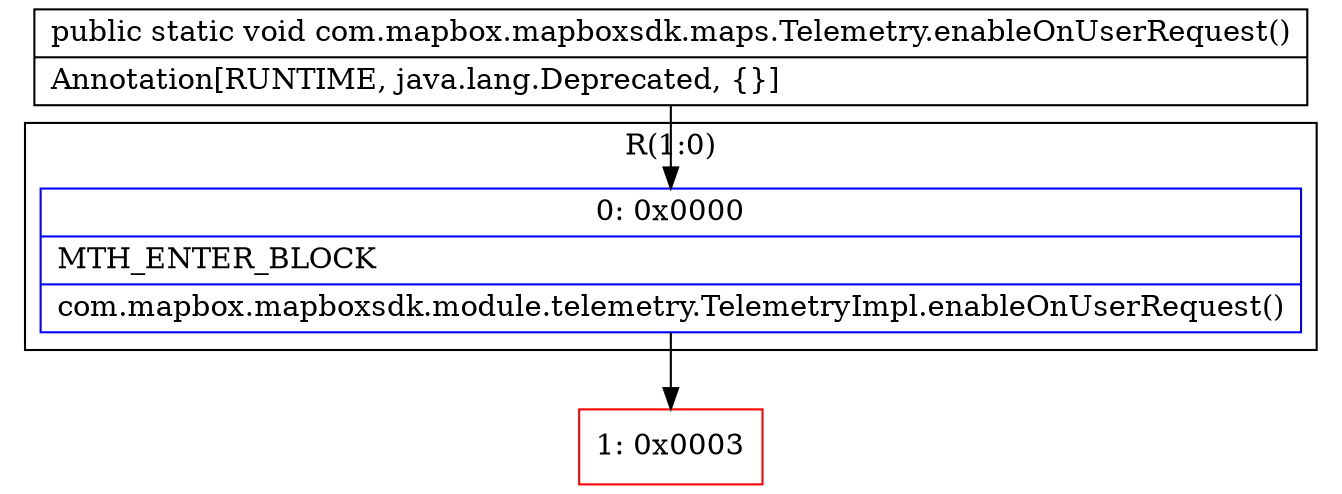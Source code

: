 digraph "CFG forcom.mapbox.mapboxsdk.maps.Telemetry.enableOnUserRequest()V" {
subgraph cluster_Region_1621361189 {
label = "R(1:0)";
node [shape=record,color=blue];
Node_0 [shape=record,label="{0\:\ 0x0000|MTH_ENTER_BLOCK\l|com.mapbox.mapboxsdk.module.telemetry.TelemetryImpl.enableOnUserRequest()\l}"];
}
Node_1 [shape=record,color=red,label="{1\:\ 0x0003}"];
MethodNode[shape=record,label="{public static void com.mapbox.mapboxsdk.maps.Telemetry.enableOnUserRequest()  | Annotation[RUNTIME, java.lang.Deprecated, \{\}]\l}"];
MethodNode -> Node_0;
Node_0 -> Node_1;
}

